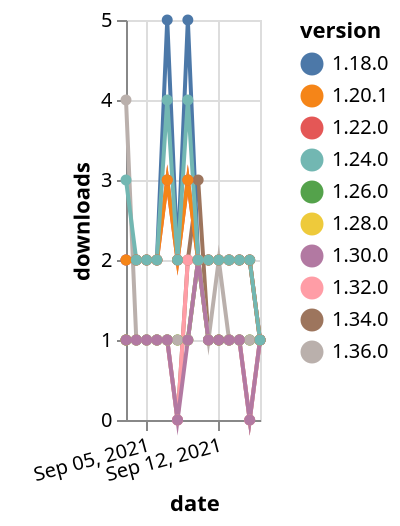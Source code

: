 {"$schema": "https://vega.github.io/schema/vega-lite/v5.json", "description": "A simple bar chart with embedded data.", "data": {"values": [{"date": "2021-09-03", "total": 173, "delta": 1, "version": "1.34.0"}, {"date": "2021-09-04", "total": 174, "delta": 1, "version": "1.34.0"}, {"date": "2021-09-05", "total": 175, "delta": 1, "version": "1.34.0"}, {"date": "2021-09-06", "total": 176, "delta": 1, "version": "1.34.0"}, {"date": "2021-09-07", "total": 177, "delta": 1, "version": "1.34.0"}, {"date": "2021-09-08", "total": 177, "delta": 0, "version": "1.34.0"}, {"date": "2021-09-09", "total": 179, "delta": 2, "version": "1.34.0"}, {"date": "2021-09-10", "total": 182, "delta": 3, "version": "1.34.0"}, {"date": "2021-09-11", "total": 183, "delta": 1, "version": "1.34.0"}, {"date": "2021-09-12", "total": 184, "delta": 1, "version": "1.34.0"}, {"date": "2021-09-13", "total": 185, "delta": 1, "version": "1.34.0"}, {"date": "2021-09-14", "total": 186, "delta": 1, "version": "1.34.0"}, {"date": "2021-09-15", "total": 186, "delta": 0, "version": "1.34.0"}, {"date": "2021-09-16", "total": 187, "delta": 1, "version": "1.34.0"}, {"date": "2021-09-03", "total": 4209, "delta": 2, "version": "1.18.0"}, {"date": "2021-09-04", "total": 4211, "delta": 2, "version": "1.18.0"}, {"date": "2021-09-05", "total": 4213, "delta": 2, "version": "1.18.0"}, {"date": "2021-09-06", "total": 4215, "delta": 2, "version": "1.18.0"}, {"date": "2021-09-07", "total": 4220, "delta": 5, "version": "1.18.0"}, {"date": "2021-09-08", "total": 4222, "delta": 2, "version": "1.18.0"}, {"date": "2021-09-09", "total": 4227, "delta": 5, "version": "1.18.0"}, {"date": "2021-09-10", "total": 4229, "delta": 2, "version": "1.18.0"}, {"date": "2021-09-11", "total": 4231, "delta": 2, "version": "1.18.0"}, {"date": "2021-09-12", "total": 4233, "delta": 2, "version": "1.18.0"}, {"date": "2021-09-13", "total": 4235, "delta": 2, "version": "1.18.0"}, {"date": "2021-09-14", "total": 4237, "delta": 2, "version": "1.18.0"}, {"date": "2021-09-15", "total": 4239, "delta": 2, "version": "1.18.0"}, {"date": "2021-09-16", "total": 4240, "delta": 1, "version": "1.18.0"}, {"date": "2021-09-03", "total": 158, "delta": 1, "version": "1.32.0"}, {"date": "2021-09-04", "total": 159, "delta": 1, "version": "1.32.0"}, {"date": "2021-09-05", "total": 160, "delta": 1, "version": "1.32.0"}, {"date": "2021-09-06", "total": 161, "delta": 1, "version": "1.32.0"}, {"date": "2021-09-07", "total": 162, "delta": 1, "version": "1.32.0"}, {"date": "2021-09-08", "total": 162, "delta": 0, "version": "1.32.0"}, {"date": "2021-09-09", "total": 164, "delta": 2, "version": "1.32.0"}, {"date": "2021-09-10", "total": 166, "delta": 2, "version": "1.32.0"}, {"date": "2021-09-11", "total": 167, "delta": 1, "version": "1.32.0"}, {"date": "2021-09-12", "total": 168, "delta": 1, "version": "1.32.0"}, {"date": "2021-09-13", "total": 169, "delta": 1, "version": "1.32.0"}, {"date": "2021-09-14", "total": 170, "delta": 1, "version": "1.32.0"}, {"date": "2021-09-15", "total": 170, "delta": 0, "version": "1.32.0"}, {"date": "2021-09-16", "total": 171, "delta": 1, "version": "1.32.0"}, {"date": "2021-09-03", "total": 2582, "delta": 2, "version": "1.22.0"}, {"date": "2021-09-04", "total": 2584, "delta": 2, "version": "1.22.0"}, {"date": "2021-09-05", "total": 2586, "delta": 2, "version": "1.22.0"}, {"date": "2021-09-06", "total": 2588, "delta": 2, "version": "1.22.0"}, {"date": "2021-09-07", "total": 2591, "delta": 3, "version": "1.22.0"}, {"date": "2021-09-08", "total": 2593, "delta": 2, "version": "1.22.0"}, {"date": "2021-09-09", "total": 2596, "delta": 3, "version": "1.22.0"}, {"date": "2021-09-10", "total": 2598, "delta": 2, "version": "1.22.0"}, {"date": "2021-09-11", "total": 2600, "delta": 2, "version": "1.22.0"}, {"date": "2021-09-12", "total": 2602, "delta": 2, "version": "1.22.0"}, {"date": "2021-09-13", "total": 2604, "delta": 2, "version": "1.22.0"}, {"date": "2021-09-14", "total": 2606, "delta": 2, "version": "1.22.0"}, {"date": "2021-09-15", "total": 2608, "delta": 2, "version": "1.22.0"}, {"date": "2021-09-16", "total": 2609, "delta": 1, "version": "1.22.0"}, {"date": "2021-09-03", "total": 190, "delta": 1, "version": "1.28.0"}, {"date": "2021-09-04", "total": 191, "delta": 1, "version": "1.28.0"}, {"date": "2021-09-05", "total": 192, "delta": 1, "version": "1.28.0"}, {"date": "2021-09-06", "total": 193, "delta": 1, "version": "1.28.0"}, {"date": "2021-09-07", "total": 194, "delta": 1, "version": "1.28.0"}, {"date": "2021-09-08", "total": 195, "delta": 1, "version": "1.28.0"}, {"date": "2021-09-09", "total": 196, "delta": 1, "version": "1.28.0"}, {"date": "2021-09-10", "total": 198, "delta": 2, "version": "1.28.0"}, {"date": "2021-09-11", "total": 199, "delta": 1, "version": "1.28.0"}, {"date": "2021-09-12", "total": 200, "delta": 1, "version": "1.28.0"}, {"date": "2021-09-13", "total": 201, "delta": 1, "version": "1.28.0"}, {"date": "2021-09-14", "total": 202, "delta": 1, "version": "1.28.0"}, {"date": "2021-09-15", "total": 203, "delta": 1, "version": "1.28.0"}, {"date": "2021-09-16", "total": 204, "delta": 1, "version": "1.28.0"}, {"date": "2021-09-03", "total": 521, "delta": 1, "version": "1.26.0"}, {"date": "2021-09-04", "total": 522, "delta": 1, "version": "1.26.0"}, {"date": "2021-09-05", "total": 523, "delta": 1, "version": "1.26.0"}, {"date": "2021-09-06", "total": 524, "delta": 1, "version": "1.26.0"}, {"date": "2021-09-07", "total": 525, "delta": 1, "version": "1.26.0"}, {"date": "2021-09-08", "total": 526, "delta": 1, "version": "1.26.0"}, {"date": "2021-09-09", "total": 527, "delta": 1, "version": "1.26.0"}, {"date": "2021-09-10", "total": 529, "delta": 2, "version": "1.26.0"}, {"date": "2021-09-11", "total": 530, "delta": 1, "version": "1.26.0"}, {"date": "2021-09-12", "total": 531, "delta": 1, "version": "1.26.0"}, {"date": "2021-09-13", "total": 532, "delta": 1, "version": "1.26.0"}, {"date": "2021-09-14", "total": 533, "delta": 1, "version": "1.26.0"}, {"date": "2021-09-15", "total": 534, "delta": 1, "version": "1.26.0"}, {"date": "2021-09-16", "total": 535, "delta": 1, "version": "1.26.0"}, {"date": "2021-09-03", "total": 120, "delta": 4, "version": "1.36.0"}, {"date": "2021-09-04", "total": 121, "delta": 1, "version": "1.36.0"}, {"date": "2021-09-05", "total": 122, "delta": 1, "version": "1.36.0"}, {"date": "2021-09-06", "total": 123, "delta": 1, "version": "1.36.0"}, {"date": "2021-09-07", "total": 124, "delta": 1, "version": "1.36.0"}, {"date": "2021-09-08", "total": 125, "delta": 1, "version": "1.36.0"}, {"date": "2021-09-09", "total": 126, "delta": 1, "version": "1.36.0"}, {"date": "2021-09-10", "total": 128, "delta": 2, "version": "1.36.0"}, {"date": "2021-09-11", "total": 129, "delta": 1, "version": "1.36.0"}, {"date": "2021-09-12", "total": 131, "delta": 2, "version": "1.36.0"}, {"date": "2021-09-13", "total": 132, "delta": 1, "version": "1.36.0"}, {"date": "2021-09-14", "total": 133, "delta": 1, "version": "1.36.0"}, {"date": "2021-09-15", "total": 134, "delta": 1, "version": "1.36.0"}, {"date": "2021-09-16", "total": 135, "delta": 1, "version": "1.36.0"}, {"date": "2021-09-03", "total": 2542, "delta": 2, "version": "1.20.1"}, {"date": "2021-09-04", "total": 2544, "delta": 2, "version": "1.20.1"}, {"date": "2021-09-05", "total": 2546, "delta": 2, "version": "1.20.1"}, {"date": "2021-09-06", "total": 2548, "delta": 2, "version": "1.20.1"}, {"date": "2021-09-07", "total": 2551, "delta": 3, "version": "1.20.1"}, {"date": "2021-09-08", "total": 2553, "delta": 2, "version": "1.20.1"}, {"date": "2021-09-09", "total": 2556, "delta": 3, "version": "1.20.1"}, {"date": "2021-09-10", "total": 2558, "delta": 2, "version": "1.20.1"}, {"date": "2021-09-11", "total": 2560, "delta": 2, "version": "1.20.1"}, {"date": "2021-09-12", "total": 2562, "delta": 2, "version": "1.20.1"}, {"date": "2021-09-13", "total": 2564, "delta": 2, "version": "1.20.1"}, {"date": "2021-09-14", "total": 2566, "delta": 2, "version": "1.20.1"}, {"date": "2021-09-15", "total": 2568, "delta": 2, "version": "1.20.1"}, {"date": "2021-09-16", "total": 2569, "delta": 1, "version": "1.20.1"}, {"date": "2021-09-03", "total": 182, "delta": 1, "version": "1.30.0"}, {"date": "2021-09-04", "total": 183, "delta": 1, "version": "1.30.0"}, {"date": "2021-09-05", "total": 184, "delta": 1, "version": "1.30.0"}, {"date": "2021-09-06", "total": 185, "delta": 1, "version": "1.30.0"}, {"date": "2021-09-07", "total": 186, "delta": 1, "version": "1.30.0"}, {"date": "2021-09-08", "total": 186, "delta": 0, "version": "1.30.0"}, {"date": "2021-09-09", "total": 187, "delta": 1, "version": "1.30.0"}, {"date": "2021-09-10", "total": 189, "delta": 2, "version": "1.30.0"}, {"date": "2021-09-11", "total": 190, "delta": 1, "version": "1.30.0"}, {"date": "2021-09-12", "total": 191, "delta": 1, "version": "1.30.0"}, {"date": "2021-09-13", "total": 192, "delta": 1, "version": "1.30.0"}, {"date": "2021-09-14", "total": 193, "delta": 1, "version": "1.30.0"}, {"date": "2021-09-15", "total": 193, "delta": 0, "version": "1.30.0"}, {"date": "2021-09-16", "total": 194, "delta": 1, "version": "1.30.0"}, {"date": "2021-09-03", "total": 2443, "delta": 3, "version": "1.24.0"}, {"date": "2021-09-04", "total": 2445, "delta": 2, "version": "1.24.0"}, {"date": "2021-09-05", "total": 2447, "delta": 2, "version": "1.24.0"}, {"date": "2021-09-06", "total": 2449, "delta": 2, "version": "1.24.0"}, {"date": "2021-09-07", "total": 2453, "delta": 4, "version": "1.24.0"}, {"date": "2021-09-08", "total": 2455, "delta": 2, "version": "1.24.0"}, {"date": "2021-09-09", "total": 2459, "delta": 4, "version": "1.24.0"}, {"date": "2021-09-10", "total": 2461, "delta": 2, "version": "1.24.0"}, {"date": "2021-09-11", "total": 2463, "delta": 2, "version": "1.24.0"}, {"date": "2021-09-12", "total": 2465, "delta": 2, "version": "1.24.0"}, {"date": "2021-09-13", "total": 2467, "delta": 2, "version": "1.24.0"}, {"date": "2021-09-14", "total": 2469, "delta": 2, "version": "1.24.0"}, {"date": "2021-09-15", "total": 2471, "delta": 2, "version": "1.24.0"}, {"date": "2021-09-16", "total": 2472, "delta": 1, "version": "1.24.0"}]}, "width": "container", "mark": {"type": "line", "point": {"filled": true}}, "encoding": {"x": {"field": "date", "type": "temporal", "timeUnit": "yearmonthdate", "title": "date", "axis": {"labelAngle": -15}}, "y": {"field": "delta", "type": "quantitative", "title": "downloads"}, "color": {"field": "version", "type": "nominal"}, "tooltip": {"field": "delta"}}}